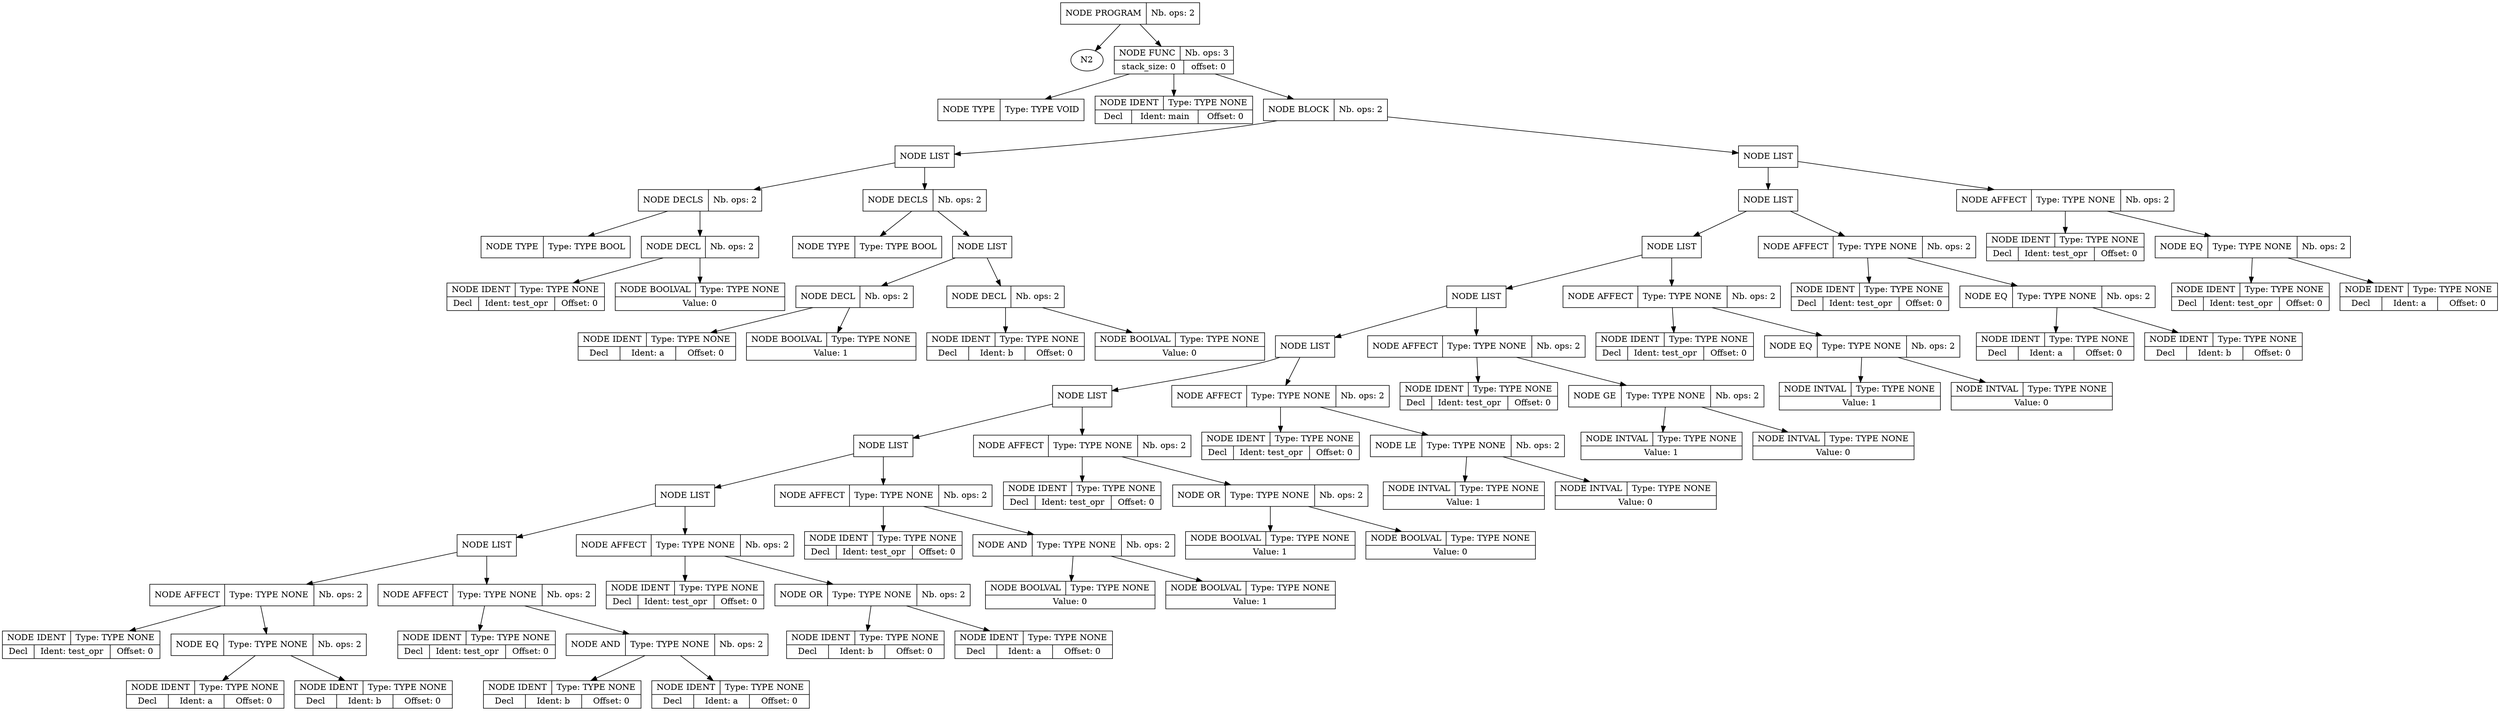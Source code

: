 digraph global_vars {
    N1 [shape=record, label="{{NODE PROGRAM|Nb. ops: 2}}"];
    edge[tailclip=true];
    N1 -> N2
    N3 [shape=record, label="{{NODE FUNC|Nb. ops: 3}|{stack_size: 0|offset: 0}}"];
    N4 [shape=record, label="{{NODE TYPE|Type: TYPE VOID}}"];
    edge[tailclip=true];
    N3 -> N4
    N5 [shape=record, label="{{NODE IDENT|Type: TYPE NONE}|{<decl>Decl      |Ident: main|Offset: 0}}"];
    edge[tailclip=true];
    N3 -> N5
    N6 [shape=record, label="{{NODE BLOCK|Nb. ops: 2}}"];
    N7 [shape=record, label="{{NODE LIST}}"];
    N8 [shape=record, label="{{NODE DECLS|Nb. ops: 2}}"];
    N9 [shape=record, label="{{NODE TYPE|Type: TYPE BOOL}}"];
    edge[tailclip=true];
    N8 -> N9
    N10 [shape=record, label="{{NODE DECL|Nb. ops: 2}}"];
    N11 [shape=record, label="{{NODE IDENT|Type: TYPE NONE}|{<decl>Decl      |Ident: test_opr|Offset: 0}}"];
    edge[tailclip=true];
    N10 -> N11
    N12 [shape=record, label="{{NODE BOOLVAL|Type: TYPE NONE}|{Value: 0}}"];
    edge[tailclip=true];
    N10 -> N12
    edge[tailclip=true];
    N8 -> N10
    edge[tailclip=true];
    N7 -> N8
    N13 [shape=record, label="{{NODE DECLS|Nb. ops: 2}}"];
    N14 [shape=record, label="{{NODE TYPE|Type: TYPE BOOL}}"];
    edge[tailclip=true];
    N13 -> N14
    N15 [shape=record, label="{{NODE LIST}}"];
    N16 [shape=record, label="{{NODE DECL|Nb. ops: 2}}"];
    N17 [shape=record, label="{{NODE IDENT|Type: TYPE NONE}|{<decl>Decl      |Ident: a|Offset: 0}}"];
    edge[tailclip=true];
    N16 -> N17
    N18 [shape=record, label="{{NODE BOOLVAL|Type: TYPE NONE}|{Value: 1}}"];
    edge[tailclip=true];
    N16 -> N18
    edge[tailclip=true];
    N15 -> N16
    N19 [shape=record, label="{{NODE DECL|Nb. ops: 2}}"];
    N20 [shape=record, label="{{NODE IDENT|Type: TYPE NONE}|{<decl>Decl      |Ident: b|Offset: 0}}"];
    edge[tailclip=true];
    N19 -> N20
    N21 [shape=record, label="{{NODE BOOLVAL|Type: TYPE NONE}|{Value: 0}}"];
    edge[tailclip=true];
    N19 -> N21
    edge[tailclip=true];
    N15 -> N19
    edge[tailclip=true];
    N13 -> N15
    edge[tailclip=true];
    N7 -> N13
    edge[tailclip=true];
    N6 -> N7
    N22 [shape=record, label="{{NODE LIST}}"];
    N23 [shape=record, label="{{NODE LIST}}"];
    N24 [shape=record, label="{{NODE LIST}}"];
    N25 [shape=record, label="{{NODE LIST}}"];
    N26 [shape=record, label="{{NODE LIST}}"];
    N27 [shape=record, label="{{NODE LIST}}"];
    N28 [shape=record, label="{{NODE LIST}}"];
    N29 [shape=record, label="{{NODE LIST}}"];
    N30 [shape=record, label="{{NODE LIST}}"];
    N31 [shape=record, label="{{NODE AFFECT|Type: TYPE NONE|Nb. ops: 2}}"];
    N32 [shape=record, label="{{NODE IDENT|Type: TYPE NONE}|{<decl>Decl      |Ident: test_opr|Offset: 0}}"];
    edge[tailclip=true];
    N31 -> N32
    N33 [shape=record, label="{{NODE EQ|Type: TYPE NONE|Nb. ops: 2}}"];
    N34 [shape=record, label="{{NODE IDENT|Type: TYPE NONE}|{<decl>Decl      |Ident: a|Offset: 0}}"];
    edge[tailclip=true];
    N33 -> N34
    N35 [shape=record, label="{{NODE IDENT|Type: TYPE NONE}|{<decl>Decl      |Ident: b|Offset: 0}}"];
    edge[tailclip=true];
    N33 -> N35
    edge[tailclip=true];
    N31 -> N33
    edge[tailclip=true];
    N30 -> N31
    N36 [shape=record, label="{{NODE AFFECT|Type: TYPE NONE|Nb. ops: 2}}"];
    N37 [shape=record, label="{{NODE IDENT|Type: TYPE NONE}|{<decl>Decl      |Ident: test_opr|Offset: 0}}"];
    edge[tailclip=true];
    N36 -> N37
    N38 [shape=record, label="{{NODE AND|Type: TYPE NONE|Nb. ops: 2}}"];
    N39 [shape=record, label="{{NODE IDENT|Type: TYPE NONE}|{<decl>Decl      |Ident: b|Offset: 0}}"];
    edge[tailclip=true];
    N38 -> N39
    N40 [shape=record, label="{{NODE IDENT|Type: TYPE NONE}|{<decl>Decl      |Ident: a|Offset: 0}}"];
    edge[tailclip=true];
    N38 -> N40
    edge[tailclip=true];
    N36 -> N38
    edge[tailclip=true];
    N30 -> N36
    edge[tailclip=true];
    N29 -> N30
    N41 [shape=record, label="{{NODE AFFECT|Type: TYPE NONE|Nb. ops: 2}}"];
    N42 [shape=record, label="{{NODE IDENT|Type: TYPE NONE}|{<decl>Decl      |Ident: test_opr|Offset: 0}}"];
    edge[tailclip=true];
    N41 -> N42
    N43 [shape=record, label="{{NODE OR|Type: TYPE NONE|Nb. ops: 2}}"];
    N44 [shape=record, label="{{NODE IDENT|Type: TYPE NONE}|{<decl>Decl      |Ident: b|Offset: 0}}"];
    edge[tailclip=true];
    N43 -> N44
    N45 [shape=record, label="{{NODE IDENT|Type: TYPE NONE}|{<decl>Decl      |Ident: a|Offset: 0}}"];
    edge[tailclip=true];
    N43 -> N45
    edge[tailclip=true];
    N41 -> N43
    edge[tailclip=true];
    N29 -> N41
    edge[tailclip=true];
    N28 -> N29
    N46 [shape=record, label="{{NODE AFFECT|Type: TYPE NONE|Nb. ops: 2}}"];
    N47 [shape=record, label="{{NODE IDENT|Type: TYPE NONE}|{<decl>Decl      |Ident: test_opr|Offset: 0}}"];
    edge[tailclip=true];
    N46 -> N47
    N48 [shape=record, label="{{NODE AND|Type: TYPE NONE|Nb. ops: 2}}"];
    N49 [shape=record, label="{{NODE BOOLVAL|Type: TYPE NONE}|{Value: 0}}"];
    edge[tailclip=true];
    N48 -> N49
    N50 [shape=record, label="{{NODE BOOLVAL|Type: TYPE NONE}|{Value: 1}}"];
    edge[tailclip=true];
    N48 -> N50
    edge[tailclip=true];
    N46 -> N48
    edge[tailclip=true];
    N28 -> N46
    edge[tailclip=true];
    N27 -> N28
    N51 [shape=record, label="{{NODE AFFECT|Type: TYPE NONE|Nb. ops: 2}}"];
    N52 [shape=record, label="{{NODE IDENT|Type: TYPE NONE}|{<decl>Decl      |Ident: test_opr|Offset: 0}}"];
    edge[tailclip=true];
    N51 -> N52
    N53 [shape=record, label="{{NODE OR|Type: TYPE NONE|Nb. ops: 2}}"];
    N54 [shape=record, label="{{NODE BOOLVAL|Type: TYPE NONE}|{Value: 1}}"];
    edge[tailclip=true];
    N53 -> N54
    N55 [shape=record, label="{{NODE BOOLVAL|Type: TYPE NONE}|{Value: 0}}"];
    edge[tailclip=true];
    N53 -> N55
    edge[tailclip=true];
    N51 -> N53
    edge[tailclip=true];
    N27 -> N51
    edge[tailclip=true];
    N26 -> N27
    N56 [shape=record, label="{{NODE AFFECT|Type: TYPE NONE|Nb. ops: 2}}"];
    N57 [shape=record, label="{{NODE IDENT|Type: TYPE NONE}|{<decl>Decl      |Ident: test_opr|Offset: 0}}"];
    edge[tailclip=true];
    N56 -> N57
    N58 [shape=record, label="{{NODE LE|Type: TYPE NONE|Nb. ops: 2}}"];
    N59 [shape=record, label="{{NODE INTVAL|Type: TYPE NONE}|{Value: 1}}"];
    edge[tailclip=true];
    N58 -> N59
    N60 [shape=record, label="{{NODE INTVAL|Type: TYPE NONE}|{Value: 0}}"];
    edge[tailclip=true];
    N58 -> N60
    edge[tailclip=true];
    N56 -> N58
    edge[tailclip=true];
    N26 -> N56
    edge[tailclip=true];
    N25 -> N26
    N61 [shape=record, label="{{NODE AFFECT|Type: TYPE NONE|Nb. ops: 2}}"];
    N62 [shape=record, label="{{NODE IDENT|Type: TYPE NONE}|{<decl>Decl      |Ident: test_opr|Offset: 0}}"];
    edge[tailclip=true];
    N61 -> N62
    N63 [shape=record, label="{{NODE GE|Type: TYPE NONE|Nb. ops: 2}}"];
    N64 [shape=record, label="{{NODE INTVAL|Type: TYPE NONE}|{Value: 1}}"];
    edge[tailclip=true];
    N63 -> N64
    N65 [shape=record, label="{{NODE INTVAL|Type: TYPE NONE}|{Value: 0}}"];
    edge[tailclip=true];
    N63 -> N65
    edge[tailclip=true];
    N61 -> N63
    edge[tailclip=true];
    N25 -> N61
    edge[tailclip=true];
    N24 -> N25
    N66 [shape=record, label="{{NODE AFFECT|Type: TYPE NONE|Nb. ops: 2}}"];
    N67 [shape=record, label="{{NODE IDENT|Type: TYPE NONE}|{<decl>Decl      |Ident: test_opr|Offset: 0}}"];
    edge[tailclip=true];
    N66 -> N67
    N68 [shape=record, label="{{NODE EQ|Type: TYPE NONE|Nb. ops: 2}}"];
    N69 [shape=record, label="{{NODE INTVAL|Type: TYPE NONE}|{Value: 1}}"];
    edge[tailclip=true];
    N68 -> N69
    N70 [shape=record, label="{{NODE INTVAL|Type: TYPE NONE}|{Value: 0}}"];
    edge[tailclip=true];
    N68 -> N70
    edge[tailclip=true];
    N66 -> N68
    edge[tailclip=true];
    N24 -> N66
    edge[tailclip=true];
    N23 -> N24
    N71 [shape=record, label="{{NODE AFFECT|Type: TYPE NONE|Nb. ops: 2}}"];
    N72 [shape=record, label="{{NODE IDENT|Type: TYPE NONE}|{<decl>Decl      |Ident: test_opr|Offset: 0}}"];
    edge[tailclip=true];
    N71 -> N72
    N73 [shape=record, label="{{NODE EQ|Type: TYPE NONE|Nb. ops: 2}}"];
    N74 [shape=record, label="{{NODE IDENT|Type: TYPE NONE}|{<decl>Decl      |Ident: a|Offset: 0}}"];
    edge[tailclip=true];
    N73 -> N74
    N75 [shape=record, label="{{NODE IDENT|Type: TYPE NONE}|{<decl>Decl      |Ident: b|Offset: 0}}"];
    edge[tailclip=true];
    N73 -> N75
    edge[tailclip=true];
    N71 -> N73
    edge[tailclip=true];
    N23 -> N71
    edge[tailclip=true];
    N22 -> N23
    N76 [shape=record, label="{{NODE AFFECT|Type: TYPE NONE|Nb. ops: 2}}"];
    N77 [shape=record, label="{{NODE IDENT|Type: TYPE NONE}|{<decl>Decl      |Ident: test_opr|Offset: 0}}"];
    edge[tailclip=true];
    N76 -> N77
    N78 [shape=record, label="{{NODE EQ|Type: TYPE NONE|Nb. ops: 2}}"];
    N79 [shape=record, label="{{NODE IDENT|Type: TYPE NONE}|{<decl>Decl      |Ident: test_opr|Offset: 0}}"];
    edge[tailclip=true];
    N78 -> N79
    N80 [shape=record, label="{{NODE IDENT|Type: TYPE NONE}|{<decl>Decl      |Ident: a|Offset: 0}}"];
    edge[tailclip=true];
    N78 -> N80
    edge[tailclip=true];
    N76 -> N78
    edge[tailclip=true];
    N22 -> N76
    edge[tailclip=true];
    N6 -> N22
    edge[tailclip=true];
    N3 -> N6
    edge[tailclip=true];
    N1 -> N3
}